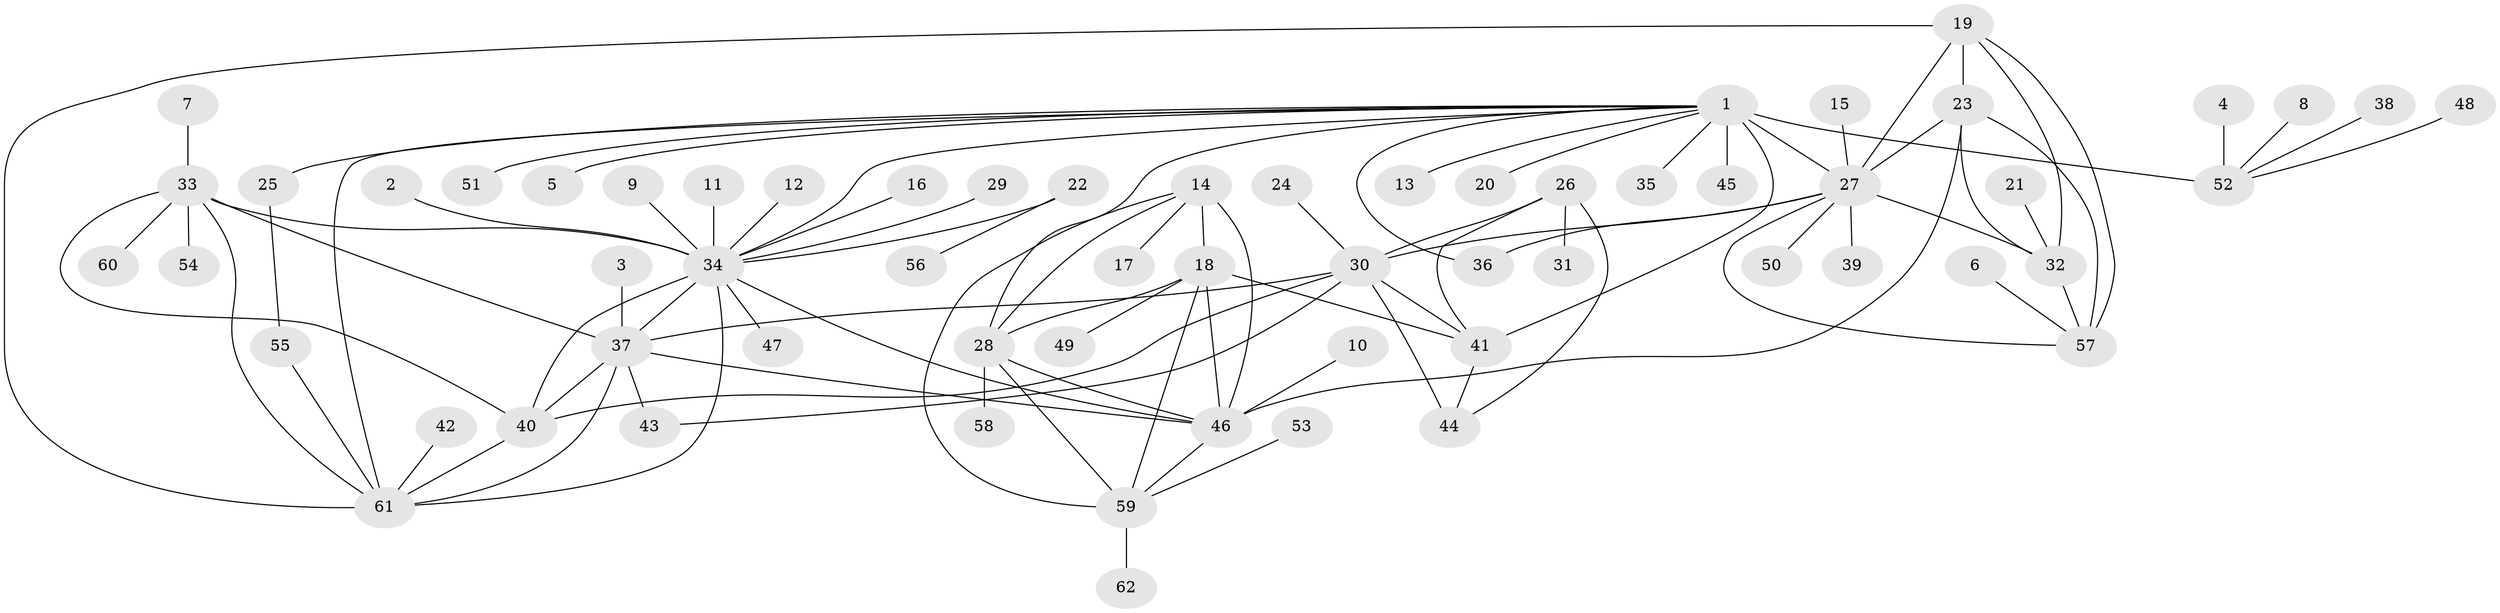 // original degree distribution, {9: 0.03333333333333333, 7: 0.05, 10: 0.016666666666666666, 6: 0.041666666666666664, 8: 0.075, 13: 0.008333333333333333, 11: 0.016666666666666666, 15: 0.008333333333333333, 1: 0.6166666666666667, 4: 0.016666666666666666, 2: 0.1, 3: 0.016666666666666666}
// Generated by graph-tools (version 1.1) at 2025/50/03/09/25 03:50:32]
// undirected, 62 vertices, 94 edges
graph export_dot {
graph [start="1"]
  node [color=gray90,style=filled];
  1;
  2;
  3;
  4;
  5;
  6;
  7;
  8;
  9;
  10;
  11;
  12;
  13;
  14;
  15;
  16;
  17;
  18;
  19;
  20;
  21;
  22;
  23;
  24;
  25;
  26;
  27;
  28;
  29;
  30;
  31;
  32;
  33;
  34;
  35;
  36;
  37;
  38;
  39;
  40;
  41;
  42;
  43;
  44;
  45;
  46;
  47;
  48;
  49;
  50;
  51;
  52;
  53;
  54;
  55;
  56;
  57;
  58;
  59;
  60;
  61;
  62;
  1 -- 5 [weight=1.0];
  1 -- 13 [weight=1.0];
  1 -- 20 [weight=1.0];
  1 -- 25 [weight=1.0];
  1 -- 27 [weight=1.0];
  1 -- 28 [weight=1.0];
  1 -- 34 [weight=1.0];
  1 -- 35 [weight=1.0];
  1 -- 36 [weight=1.0];
  1 -- 41 [weight=1.0];
  1 -- 45 [weight=1.0];
  1 -- 51 [weight=1.0];
  1 -- 52 [weight=8.0];
  1 -- 61 [weight=1.0];
  2 -- 34 [weight=1.0];
  3 -- 37 [weight=1.0];
  4 -- 52 [weight=1.0];
  6 -- 57 [weight=1.0];
  7 -- 33 [weight=1.0];
  8 -- 52 [weight=1.0];
  9 -- 34 [weight=1.0];
  10 -- 46 [weight=1.0];
  11 -- 34 [weight=1.0];
  12 -- 34 [weight=1.0];
  14 -- 17 [weight=1.0];
  14 -- 18 [weight=2.0];
  14 -- 28 [weight=1.0];
  14 -- 46 [weight=1.0];
  14 -- 59 [weight=1.0];
  15 -- 27 [weight=1.0];
  16 -- 34 [weight=1.0];
  18 -- 28 [weight=2.0];
  18 -- 41 [weight=1.0];
  18 -- 46 [weight=2.0];
  18 -- 49 [weight=1.0];
  18 -- 59 [weight=2.0];
  19 -- 23 [weight=2.0];
  19 -- 27 [weight=2.0];
  19 -- 32 [weight=2.0];
  19 -- 57 [weight=2.0];
  19 -- 61 [weight=1.0];
  21 -- 32 [weight=1.0];
  22 -- 34 [weight=1.0];
  22 -- 56 [weight=1.0];
  23 -- 27 [weight=1.0];
  23 -- 32 [weight=1.0];
  23 -- 46 [weight=1.0];
  23 -- 57 [weight=1.0];
  24 -- 30 [weight=1.0];
  25 -- 55 [weight=1.0];
  26 -- 30 [weight=2.0];
  26 -- 31 [weight=1.0];
  26 -- 41 [weight=1.0];
  26 -- 44 [weight=2.0];
  27 -- 30 [weight=1.0];
  27 -- 32 [weight=1.0];
  27 -- 36 [weight=1.0];
  27 -- 39 [weight=1.0];
  27 -- 50 [weight=1.0];
  27 -- 57 [weight=1.0];
  28 -- 46 [weight=1.0];
  28 -- 58 [weight=1.0];
  28 -- 59 [weight=1.0];
  29 -- 34 [weight=1.0];
  30 -- 37 [weight=1.0];
  30 -- 40 [weight=1.0];
  30 -- 41 [weight=2.0];
  30 -- 43 [weight=1.0];
  30 -- 44 [weight=4.0];
  32 -- 57 [weight=1.0];
  33 -- 34 [weight=2.0];
  33 -- 37 [weight=2.0];
  33 -- 40 [weight=2.0];
  33 -- 54 [weight=1.0];
  33 -- 60 [weight=1.0];
  33 -- 61 [weight=2.0];
  34 -- 37 [weight=1.0];
  34 -- 40 [weight=1.0];
  34 -- 46 [weight=1.0];
  34 -- 47 [weight=1.0];
  34 -- 61 [weight=1.0];
  37 -- 40 [weight=1.0];
  37 -- 43 [weight=1.0];
  37 -- 46 [weight=1.0];
  37 -- 61 [weight=1.0];
  38 -- 52 [weight=1.0];
  40 -- 61 [weight=1.0];
  41 -- 44 [weight=2.0];
  42 -- 61 [weight=1.0];
  46 -- 59 [weight=1.0];
  48 -- 52 [weight=1.0];
  53 -- 59 [weight=1.0];
  55 -- 61 [weight=1.0];
  59 -- 62 [weight=1.0];
}
